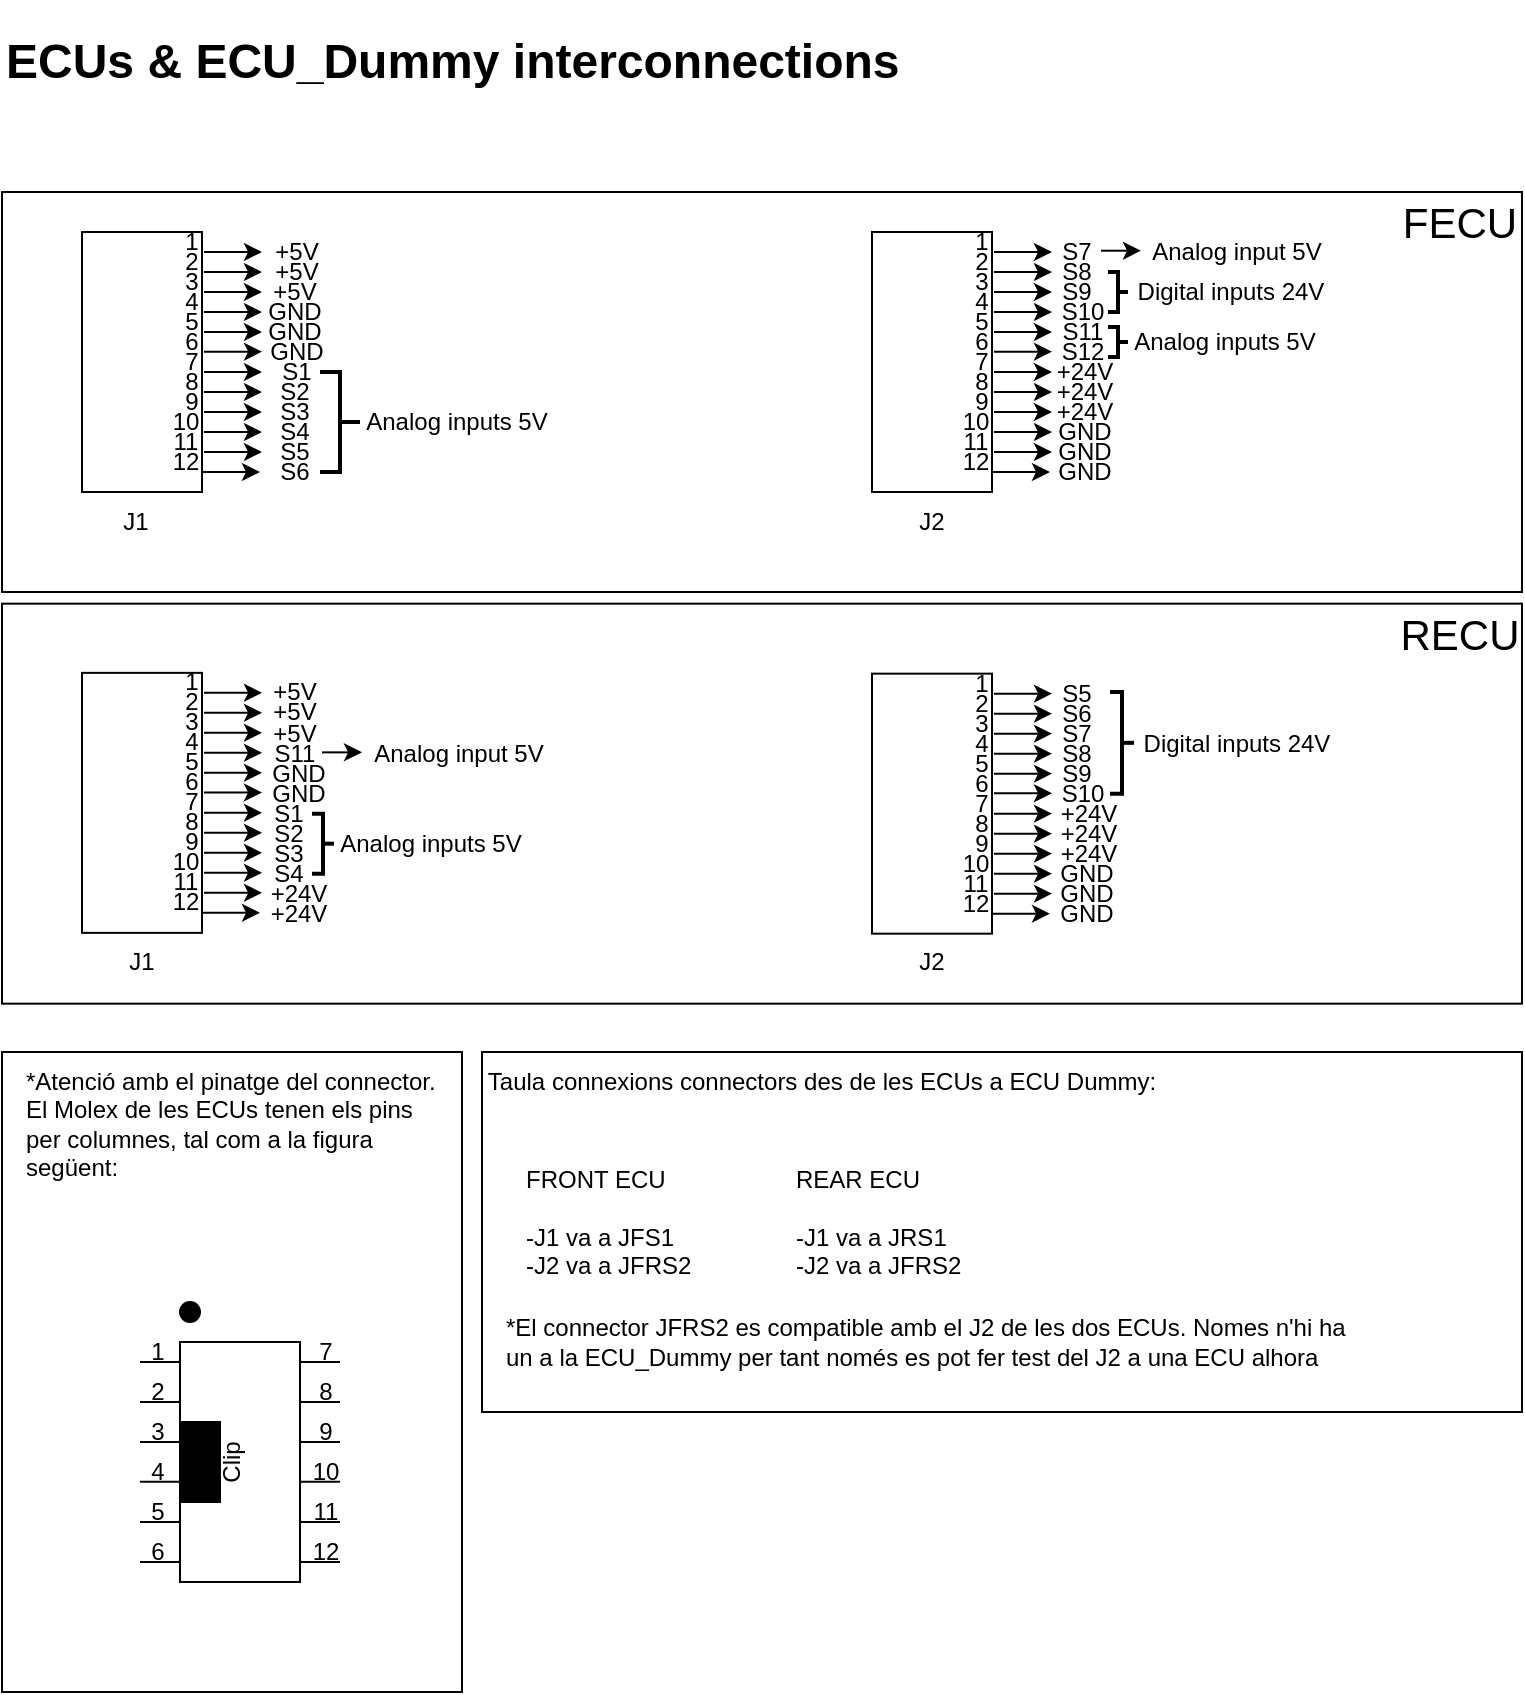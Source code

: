 <mxfile version="22.1.21" type="device">
  <diagram name="Pàgina-1" id="zcsX2nPpor7r134yO1qm">
    <mxGraphModel dx="2049" dy="1054" grid="1" gridSize="10" guides="1" tooltips="1" connect="1" arrows="1" fold="1" page="1" pageScale="1" pageWidth="827" pageHeight="1169" math="0" shadow="0">
      <root>
        <mxCell id="0" />
        <mxCell id="1" parent="0" />
        <mxCell id="hdxrNy6VcyAhg9l_nc_A-37" value="" style="rounded=0;whiteSpace=wrap;html=1;" vertex="1" parent="1">
          <mxGeometry x="274" y="540" width="520" height="180" as="geometry" />
        </mxCell>
        <mxCell id="hdxrNy6VcyAhg9l_nc_A-4" value="" style="rounded=0;whiteSpace=wrap;html=1;" vertex="1" parent="1">
          <mxGeometry x="34" y="540" width="230" height="320" as="geometry" />
        </mxCell>
        <mxCell id="hdxrNy6VcyAhg9l_nc_A-2" value="" style="rounded=0;whiteSpace=wrap;html=1;" vertex="1" parent="1">
          <mxGeometry x="34" y="315.83" width="760" height="200" as="geometry" />
        </mxCell>
        <mxCell id="hdxrNy6VcyAhg9l_nc_A-1" value="" style="rounded=0;whiteSpace=wrap;html=1;" vertex="1" parent="1">
          <mxGeometry x="34" y="110" width="760" height="200" as="geometry" />
        </mxCell>
        <mxCell id="9doWRBDLY9oyG0HQF3CF-1" value="" style="rounded=0;whiteSpace=wrap;html=1;rotation=-90;" parent="1" vertex="1">
          <mxGeometry x="39" y="165" width="130" height="60" as="geometry" />
        </mxCell>
        <mxCell id="9doWRBDLY9oyG0HQF3CF-3" value="" style="endArrow=classic;html=1;rounded=0;exitX=0.878;exitY=1.011;exitDx=0;exitDy=0;exitPerimeter=0;" parent="1" edge="1">
          <mxGeometry width="50" height="50" relative="1" as="geometry">
            <mxPoint x="135" y="160" as="sourcePoint" />
            <mxPoint x="164" y="160" as="targetPoint" />
          </mxGeometry>
        </mxCell>
        <mxCell id="9doWRBDLY9oyG0HQF3CF-4" value="" style="endArrow=classic;html=1;rounded=0;exitX=0.878;exitY=1.011;exitDx=0;exitDy=0;exitPerimeter=0;" parent="1" edge="1">
          <mxGeometry width="50" height="50" relative="1" as="geometry">
            <mxPoint x="135" y="170" as="sourcePoint" />
            <mxPoint x="164" y="170" as="targetPoint" />
          </mxGeometry>
        </mxCell>
        <mxCell id="9doWRBDLY9oyG0HQF3CF-5" value="" style="endArrow=classic;html=1;rounded=0;exitX=0.878;exitY=1.011;exitDx=0;exitDy=0;exitPerimeter=0;" parent="1" edge="1">
          <mxGeometry width="50" height="50" relative="1" as="geometry">
            <mxPoint x="135" y="180" as="sourcePoint" />
            <mxPoint x="164" y="180" as="targetPoint" />
          </mxGeometry>
        </mxCell>
        <mxCell id="9doWRBDLY9oyG0HQF3CF-6" value="" style="endArrow=classic;html=1;rounded=0;exitX=0.878;exitY=1.011;exitDx=0;exitDy=0;exitPerimeter=0;" parent="1" edge="1">
          <mxGeometry width="50" height="50" relative="1" as="geometry">
            <mxPoint x="135" y="189.83" as="sourcePoint" />
            <mxPoint x="164" y="189.83" as="targetPoint" />
          </mxGeometry>
        </mxCell>
        <mxCell id="9doWRBDLY9oyG0HQF3CF-7" value="" style="endArrow=classic;html=1;rounded=0;exitX=0.878;exitY=1.011;exitDx=0;exitDy=0;exitPerimeter=0;" parent="1" edge="1">
          <mxGeometry width="50" height="50" relative="1" as="geometry">
            <mxPoint x="135" y="200" as="sourcePoint" />
            <mxPoint x="164" y="200" as="targetPoint" />
          </mxGeometry>
        </mxCell>
        <mxCell id="9doWRBDLY9oyG0HQF3CF-8" value="" style="endArrow=classic;html=1;rounded=0;exitX=0.878;exitY=1.011;exitDx=0;exitDy=0;exitPerimeter=0;" parent="1" edge="1">
          <mxGeometry width="50" height="50" relative="1" as="geometry">
            <mxPoint x="135" y="210" as="sourcePoint" />
            <mxPoint x="164" y="210" as="targetPoint" />
          </mxGeometry>
        </mxCell>
        <mxCell id="9doWRBDLY9oyG0HQF3CF-9" value="" style="endArrow=classic;html=1;rounded=0;exitX=0.878;exitY=1.011;exitDx=0;exitDy=0;exitPerimeter=0;" parent="1" edge="1">
          <mxGeometry width="50" height="50" relative="1" as="geometry">
            <mxPoint x="135" y="220" as="sourcePoint" />
            <mxPoint x="164" y="220" as="targetPoint" />
          </mxGeometry>
        </mxCell>
        <mxCell id="9doWRBDLY9oyG0HQF3CF-10" value="" style="endArrow=classic;html=1;rounded=0;exitX=0.878;exitY=1.011;exitDx=0;exitDy=0;exitPerimeter=0;" parent="1" edge="1">
          <mxGeometry width="50" height="50" relative="1" as="geometry">
            <mxPoint x="135" y="150" as="sourcePoint" />
            <mxPoint x="164" y="150" as="targetPoint" />
          </mxGeometry>
        </mxCell>
        <mxCell id="9doWRBDLY9oyG0HQF3CF-11" value="" style="endArrow=classic;html=1;rounded=0;exitX=0.878;exitY=1.011;exitDx=0;exitDy=0;exitPerimeter=0;" parent="1" edge="1">
          <mxGeometry width="50" height="50" relative="1" as="geometry">
            <mxPoint x="135" y="230" as="sourcePoint" />
            <mxPoint x="164" y="230" as="targetPoint" />
          </mxGeometry>
        </mxCell>
        <mxCell id="9doWRBDLY9oyG0HQF3CF-12" value="" style="endArrow=classic;html=1;rounded=0;exitX=0.878;exitY=1.011;exitDx=0;exitDy=0;exitPerimeter=0;" parent="1" edge="1">
          <mxGeometry width="50" height="50" relative="1" as="geometry">
            <mxPoint x="135" y="140" as="sourcePoint" />
            <mxPoint x="164" y="140" as="targetPoint" />
          </mxGeometry>
        </mxCell>
        <mxCell id="9doWRBDLY9oyG0HQF3CF-13" value="" style="endArrow=classic;html=1;rounded=0;exitX=0.878;exitY=1.011;exitDx=0;exitDy=0;exitPerimeter=0;" parent="1" edge="1">
          <mxGeometry width="50" height="50" relative="1" as="geometry">
            <mxPoint x="135" y="240" as="sourcePoint" />
            <mxPoint x="164" y="240" as="targetPoint" />
          </mxGeometry>
        </mxCell>
        <mxCell id="9doWRBDLY9oyG0HQF3CF-14" value="" style="endArrow=classic;html=1;rounded=0;exitX=0.878;exitY=1.011;exitDx=0;exitDy=0;exitPerimeter=0;" parent="1" edge="1">
          <mxGeometry width="50" height="50" relative="1" as="geometry">
            <mxPoint x="134" y="250" as="sourcePoint" />
            <mxPoint x="163" y="250" as="targetPoint" />
          </mxGeometry>
        </mxCell>
        <mxCell id="9doWRBDLY9oyG0HQF3CF-15" value="1" style="text;html=1;strokeColor=none;fillColor=none;align=center;verticalAlign=middle;whiteSpace=wrap;rounded=0;" parent="1" vertex="1">
          <mxGeometry x="124" y="130" width="10" height="10" as="geometry" />
        </mxCell>
        <mxCell id="9doWRBDLY9oyG0HQF3CF-17" value="2" style="text;html=1;strokeColor=none;fillColor=none;align=center;verticalAlign=middle;whiteSpace=wrap;rounded=0;" parent="1" vertex="1">
          <mxGeometry x="124" y="140" width="10" height="10" as="geometry" />
        </mxCell>
        <mxCell id="9doWRBDLY9oyG0HQF3CF-18" value="3" style="text;html=1;strokeColor=none;fillColor=none;align=center;verticalAlign=middle;whiteSpace=wrap;rounded=0;" parent="1" vertex="1">
          <mxGeometry x="124" y="150" width="10" height="10" as="geometry" />
        </mxCell>
        <mxCell id="9doWRBDLY9oyG0HQF3CF-19" value="4" style="text;html=1;strokeColor=none;fillColor=none;align=center;verticalAlign=middle;whiteSpace=wrap;rounded=0;" parent="1" vertex="1">
          <mxGeometry x="124" y="160" width="10" height="10" as="geometry" />
        </mxCell>
        <mxCell id="9doWRBDLY9oyG0HQF3CF-20" value="5" style="text;html=1;strokeColor=none;fillColor=none;align=center;verticalAlign=middle;whiteSpace=wrap;rounded=0;" parent="1" vertex="1">
          <mxGeometry x="124" y="170" width="10" height="10" as="geometry" />
        </mxCell>
        <mxCell id="9doWRBDLY9oyG0HQF3CF-21" value="6" style="text;html=1;strokeColor=none;fillColor=none;align=center;verticalAlign=middle;whiteSpace=wrap;rounded=0;" parent="1" vertex="1">
          <mxGeometry x="124" y="180" width="10" height="10" as="geometry" />
        </mxCell>
        <mxCell id="9doWRBDLY9oyG0HQF3CF-22" value="7" style="text;html=1;strokeColor=none;fillColor=none;align=center;verticalAlign=middle;whiteSpace=wrap;rounded=0;" parent="1" vertex="1">
          <mxGeometry x="124" y="190" width="10" height="10" as="geometry" />
        </mxCell>
        <mxCell id="9doWRBDLY9oyG0HQF3CF-23" value="8" style="text;html=1;strokeColor=none;fillColor=none;align=center;verticalAlign=middle;whiteSpace=wrap;rounded=0;" parent="1" vertex="1">
          <mxGeometry x="124" y="200" width="10" height="10" as="geometry" />
        </mxCell>
        <mxCell id="9doWRBDLY9oyG0HQF3CF-24" value="9" style="text;html=1;strokeColor=none;fillColor=none;align=center;verticalAlign=middle;whiteSpace=wrap;rounded=0;" parent="1" vertex="1">
          <mxGeometry x="124" y="210" width="10" height="10" as="geometry" />
        </mxCell>
        <mxCell id="9doWRBDLY9oyG0HQF3CF-25" value="10" style="text;html=1;strokeColor=none;fillColor=none;align=center;verticalAlign=middle;whiteSpace=wrap;rounded=0;" parent="1" vertex="1">
          <mxGeometry x="121" y="220" width="10" height="10" as="geometry" />
        </mxCell>
        <mxCell id="9doWRBDLY9oyG0HQF3CF-26" value="11" style="text;html=1;strokeColor=none;fillColor=none;align=center;verticalAlign=middle;whiteSpace=wrap;rounded=0;" parent="1" vertex="1">
          <mxGeometry x="121" y="230" width="10" height="10" as="geometry" />
        </mxCell>
        <mxCell id="9doWRBDLY9oyG0HQF3CF-27" value="12" style="text;html=1;strokeColor=none;fillColor=none;align=center;verticalAlign=middle;whiteSpace=wrap;rounded=0;rotation=0;" parent="1" vertex="1">
          <mxGeometry x="121" y="240" width="10" height="10" as="geometry" />
        </mxCell>
        <mxCell id="9doWRBDLY9oyG0HQF3CF-53" value="" style="rounded=0;whiteSpace=wrap;html=1;rotation=-90;" parent="1" vertex="1">
          <mxGeometry x="39" y="385.43" width="130" height="60" as="geometry" />
        </mxCell>
        <mxCell id="9doWRBDLY9oyG0HQF3CF-54" value="" style="endArrow=classic;html=1;rounded=0;exitX=0.878;exitY=1.011;exitDx=0;exitDy=0;exitPerimeter=0;" parent="1" edge="1">
          <mxGeometry width="50" height="50" relative="1" as="geometry">
            <mxPoint x="135" y="380.43" as="sourcePoint" />
            <mxPoint x="164" y="380.43" as="targetPoint" />
          </mxGeometry>
        </mxCell>
        <mxCell id="9doWRBDLY9oyG0HQF3CF-55" value="" style="endArrow=classic;html=1;rounded=0;exitX=0.878;exitY=1.011;exitDx=0;exitDy=0;exitPerimeter=0;" parent="1" edge="1">
          <mxGeometry width="50" height="50" relative="1" as="geometry">
            <mxPoint x="135" y="390.43" as="sourcePoint" />
            <mxPoint x="164" y="390.43" as="targetPoint" />
          </mxGeometry>
        </mxCell>
        <mxCell id="9doWRBDLY9oyG0HQF3CF-56" value="" style="endArrow=classic;html=1;rounded=0;exitX=0.878;exitY=1.011;exitDx=0;exitDy=0;exitPerimeter=0;" parent="1" edge="1">
          <mxGeometry width="50" height="50" relative="1" as="geometry">
            <mxPoint x="135" y="400.43" as="sourcePoint" />
            <mxPoint x="164" y="400.43" as="targetPoint" />
          </mxGeometry>
        </mxCell>
        <mxCell id="9doWRBDLY9oyG0HQF3CF-57" value="" style="endArrow=classic;html=1;rounded=0;exitX=0.878;exitY=1.011;exitDx=0;exitDy=0;exitPerimeter=0;" parent="1" edge="1">
          <mxGeometry width="50" height="50" relative="1" as="geometry">
            <mxPoint x="135" y="410.26" as="sourcePoint" />
            <mxPoint x="164" y="410.26" as="targetPoint" />
          </mxGeometry>
        </mxCell>
        <mxCell id="9doWRBDLY9oyG0HQF3CF-58" value="" style="endArrow=classic;html=1;rounded=0;exitX=0.878;exitY=1.011;exitDx=0;exitDy=0;exitPerimeter=0;" parent="1" edge="1">
          <mxGeometry width="50" height="50" relative="1" as="geometry">
            <mxPoint x="135" y="420.43" as="sourcePoint" />
            <mxPoint x="164" y="420.43" as="targetPoint" />
          </mxGeometry>
        </mxCell>
        <mxCell id="9doWRBDLY9oyG0HQF3CF-59" value="" style="endArrow=classic;html=1;rounded=0;exitX=0.878;exitY=1.011;exitDx=0;exitDy=0;exitPerimeter=0;" parent="1" edge="1">
          <mxGeometry width="50" height="50" relative="1" as="geometry">
            <mxPoint x="135" y="430.43" as="sourcePoint" />
            <mxPoint x="164" y="430.43" as="targetPoint" />
          </mxGeometry>
        </mxCell>
        <mxCell id="9doWRBDLY9oyG0HQF3CF-60" value="" style="endArrow=classic;html=1;rounded=0;exitX=0.878;exitY=1.011;exitDx=0;exitDy=0;exitPerimeter=0;" parent="1" edge="1">
          <mxGeometry width="50" height="50" relative="1" as="geometry">
            <mxPoint x="135" y="440.43" as="sourcePoint" />
            <mxPoint x="164" y="440.43" as="targetPoint" />
          </mxGeometry>
        </mxCell>
        <mxCell id="9doWRBDLY9oyG0HQF3CF-61" value="" style="endArrow=classic;html=1;rounded=0;exitX=0.878;exitY=1.011;exitDx=0;exitDy=0;exitPerimeter=0;" parent="1" edge="1">
          <mxGeometry width="50" height="50" relative="1" as="geometry">
            <mxPoint x="135" y="370.43" as="sourcePoint" />
            <mxPoint x="164" y="370.43" as="targetPoint" />
          </mxGeometry>
        </mxCell>
        <mxCell id="9doWRBDLY9oyG0HQF3CF-62" value="" style="endArrow=classic;html=1;rounded=0;exitX=0.878;exitY=1.011;exitDx=0;exitDy=0;exitPerimeter=0;" parent="1" edge="1">
          <mxGeometry width="50" height="50" relative="1" as="geometry">
            <mxPoint x="135" y="450.43" as="sourcePoint" />
            <mxPoint x="164" y="450.43" as="targetPoint" />
          </mxGeometry>
        </mxCell>
        <mxCell id="9doWRBDLY9oyG0HQF3CF-63" value="" style="endArrow=classic;html=1;rounded=0;exitX=0.878;exitY=1.011;exitDx=0;exitDy=0;exitPerimeter=0;" parent="1" edge="1">
          <mxGeometry width="50" height="50" relative="1" as="geometry">
            <mxPoint x="135" y="360.43" as="sourcePoint" />
            <mxPoint x="164" y="360.43" as="targetPoint" />
          </mxGeometry>
        </mxCell>
        <mxCell id="9doWRBDLY9oyG0HQF3CF-64" value="" style="endArrow=classic;html=1;rounded=0;exitX=0.878;exitY=1.011;exitDx=0;exitDy=0;exitPerimeter=0;" parent="1" edge="1">
          <mxGeometry width="50" height="50" relative="1" as="geometry">
            <mxPoint x="135" y="460.43" as="sourcePoint" />
            <mxPoint x="164" y="460.43" as="targetPoint" />
          </mxGeometry>
        </mxCell>
        <mxCell id="9doWRBDLY9oyG0HQF3CF-65" value="" style="endArrow=classic;html=1;rounded=0;exitX=0.878;exitY=1.011;exitDx=0;exitDy=0;exitPerimeter=0;" parent="1" edge="1">
          <mxGeometry width="50" height="50" relative="1" as="geometry">
            <mxPoint x="134" y="470.43" as="sourcePoint" />
            <mxPoint x="163" y="470.43" as="targetPoint" />
          </mxGeometry>
        </mxCell>
        <mxCell id="9doWRBDLY9oyG0HQF3CF-66" value="1" style="text;html=1;strokeColor=none;fillColor=none;align=center;verticalAlign=middle;whiteSpace=wrap;rounded=0;" parent="1" vertex="1">
          <mxGeometry x="124" y="350.43" width="10" height="10" as="geometry" />
        </mxCell>
        <mxCell id="9doWRBDLY9oyG0HQF3CF-67" value="2" style="text;html=1;strokeColor=none;fillColor=none;align=center;verticalAlign=middle;whiteSpace=wrap;rounded=0;" parent="1" vertex="1">
          <mxGeometry x="124" y="360.43" width="10" height="10" as="geometry" />
        </mxCell>
        <mxCell id="9doWRBDLY9oyG0HQF3CF-68" value="3" style="text;html=1;strokeColor=none;fillColor=none;align=center;verticalAlign=middle;whiteSpace=wrap;rounded=0;" parent="1" vertex="1">
          <mxGeometry x="124" y="370.43" width="10" height="10" as="geometry" />
        </mxCell>
        <mxCell id="9doWRBDLY9oyG0HQF3CF-69" value="4" style="text;html=1;strokeColor=none;fillColor=none;align=center;verticalAlign=middle;whiteSpace=wrap;rounded=0;" parent="1" vertex="1">
          <mxGeometry x="124" y="380.43" width="10" height="10" as="geometry" />
        </mxCell>
        <mxCell id="9doWRBDLY9oyG0HQF3CF-70" value="5" style="text;html=1;strokeColor=none;fillColor=none;align=center;verticalAlign=middle;whiteSpace=wrap;rounded=0;" parent="1" vertex="1">
          <mxGeometry x="124" y="390.43" width="10" height="10" as="geometry" />
        </mxCell>
        <mxCell id="9doWRBDLY9oyG0HQF3CF-71" value="6" style="text;html=1;strokeColor=none;fillColor=none;align=center;verticalAlign=middle;whiteSpace=wrap;rounded=0;" parent="1" vertex="1">
          <mxGeometry x="124" y="400.43" width="10" height="10" as="geometry" />
        </mxCell>
        <mxCell id="9doWRBDLY9oyG0HQF3CF-72" value="7" style="text;html=1;strokeColor=none;fillColor=none;align=center;verticalAlign=middle;whiteSpace=wrap;rounded=0;" parent="1" vertex="1">
          <mxGeometry x="124" y="410.43" width="10" height="10" as="geometry" />
        </mxCell>
        <mxCell id="9doWRBDLY9oyG0HQF3CF-73" value="8" style="text;html=1;strokeColor=none;fillColor=none;align=center;verticalAlign=middle;whiteSpace=wrap;rounded=0;" parent="1" vertex="1">
          <mxGeometry x="124" y="420.43" width="10" height="10" as="geometry" />
        </mxCell>
        <mxCell id="9doWRBDLY9oyG0HQF3CF-74" value="9" style="text;html=1;strokeColor=none;fillColor=none;align=center;verticalAlign=middle;whiteSpace=wrap;rounded=0;" parent="1" vertex="1">
          <mxGeometry x="124" y="430.43" width="10" height="10" as="geometry" />
        </mxCell>
        <mxCell id="9doWRBDLY9oyG0HQF3CF-75" value="10" style="text;html=1;strokeColor=none;fillColor=none;align=center;verticalAlign=middle;whiteSpace=wrap;rounded=0;" parent="1" vertex="1">
          <mxGeometry x="121" y="440.43" width="10" height="10" as="geometry" />
        </mxCell>
        <mxCell id="9doWRBDLY9oyG0HQF3CF-76" value="11" style="text;html=1;strokeColor=none;fillColor=none;align=center;verticalAlign=middle;whiteSpace=wrap;rounded=0;" parent="1" vertex="1">
          <mxGeometry x="121" y="450.43" width="10" height="10" as="geometry" />
        </mxCell>
        <mxCell id="9doWRBDLY9oyG0HQF3CF-77" value="12" style="text;html=1;strokeColor=none;fillColor=none;align=center;verticalAlign=middle;whiteSpace=wrap;rounded=0;rotation=0;" parent="1" vertex="1">
          <mxGeometry x="121" y="460.43" width="10" height="10" as="geometry" />
        </mxCell>
        <mxCell id="9doWRBDLY9oyG0HQF3CF-78" value="" style="rounded=0;whiteSpace=wrap;html=1;rotation=-90;" parent="1" vertex="1">
          <mxGeometry x="434" y="165" width="130" height="60" as="geometry" />
        </mxCell>
        <mxCell id="9doWRBDLY9oyG0HQF3CF-79" value="" style="endArrow=classic;html=1;rounded=0;exitX=0.878;exitY=1.011;exitDx=0;exitDy=0;exitPerimeter=0;" parent="1" edge="1">
          <mxGeometry width="50" height="50" relative="1" as="geometry">
            <mxPoint x="530" y="160" as="sourcePoint" />
            <mxPoint x="559" y="160" as="targetPoint" />
          </mxGeometry>
        </mxCell>
        <mxCell id="9doWRBDLY9oyG0HQF3CF-80" value="" style="endArrow=classic;html=1;rounded=0;exitX=0.878;exitY=1.011;exitDx=0;exitDy=0;exitPerimeter=0;" parent="1" edge="1">
          <mxGeometry width="50" height="50" relative="1" as="geometry">
            <mxPoint x="530" y="170" as="sourcePoint" />
            <mxPoint x="559" y="170" as="targetPoint" />
          </mxGeometry>
        </mxCell>
        <mxCell id="9doWRBDLY9oyG0HQF3CF-81" value="" style="endArrow=classic;html=1;rounded=0;exitX=0.878;exitY=1.011;exitDx=0;exitDy=0;exitPerimeter=0;" parent="1" edge="1">
          <mxGeometry width="50" height="50" relative="1" as="geometry">
            <mxPoint x="530" y="180" as="sourcePoint" />
            <mxPoint x="559" y="180" as="targetPoint" />
          </mxGeometry>
        </mxCell>
        <mxCell id="9doWRBDLY9oyG0HQF3CF-82" value="" style="endArrow=classic;html=1;rounded=0;exitX=0.878;exitY=1.011;exitDx=0;exitDy=0;exitPerimeter=0;" parent="1" edge="1">
          <mxGeometry width="50" height="50" relative="1" as="geometry">
            <mxPoint x="530" y="189.83" as="sourcePoint" />
            <mxPoint x="559" y="189.83" as="targetPoint" />
          </mxGeometry>
        </mxCell>
        <mxCell id="9doWRBDLY9oyG0HQF3CF-83" value="" style="endArrow=classic;html=1;rounded=0;exitX=0.878;exitY=1.011;exitDx=0;exitDy=0;exitPerimeter=0;" parent="1" edge="1">
          <mxGeometry width="50" height="50" relative="1" as="geometry">
            <mxPoint x="530" y="200" as="sourcePoint" />
            <mxPoint x="559" y="200" as="targetPoint" />
          </mxGeometry>
        </mxCell>
        <mxCell id="9doWRBDLY9oyG0HQF3CF-84" value="" style="endArrow=classic;html=1;rounded=0;exitX=0.878;exitY=1.011;exitDx=0;exitDy=0;exitPerimeter=0;" parent="1" edge="1">
          <mxGeometry width="50" height="50" relative="1" as="geometry">
            <mxPoint x="530" y="210.0" as="sourcePoint" />
            <mxPoint x="559" y="210.0" as="targetPoint" />
          </mxGeometry>
        </mxCell>
        <mxCell id="9doWRBDLY9oyG0HQF3CF-85" value="" style="endArrow=classic;html=1;rounded=0;exitX=0.878;exitY=1.011;exitDx=0;exitDy=0;exitPerimeter=0;" parent="1" edge="1">
          <mxGeometry width="50" height="50" relative="1" as="geometry">
            <mxPoint x="530" y="220.0" as="sourcePoint" />
            <mxPoint x="559" y="220.0" as="targetPoint" />
          </mxGeometry>
        </mxCell>
        <mxCell id="9doWRBDLY9oyG0HQF3CF-86" value="" style="endArrow=classic;html=1;rounded=0;exitX=0.878;exitY=1.011;exitDx=0;exitDy=0;exitPerimeter=0;" parent="1" edge="1">
          <mxGeometry width="50" height="50" relative="1" as="geometry">
            <mxPoint x="530" y="150" as="sourcePoint" />
            <mxPoint x="559" y="150" as="targetPoint" />
          </mxGeometry>
        </mxCell>
        <mxCell id="9doWRBDLY9oyG0HQF3CF-87" value="" style="endArrow=classic;html=1;rounded=0;exitX=0.878;exitY=1.011;exitDx=0;exitDy=0;exitPerimeter=0;" parent="1" edge="1">
          <mxGeometry width="50" height="50" relative="1" as="geometry">
            <mxPoint x="530" y="230.0" as="sourcePoint" />
            <mxPoint x="559" y="230.0" as="targetPoint" />
          </mxGeometry>
        </mxCell>
        <mxCell id="9doWRBDLY9oyG0HQF3CF-88" value="" style="endArrow=classic;html=1;rounded=0;exitX=0.878;exitY=1.011;exitDx=0;exitDy=0;exitPerimeter=0;" parent="1" edge="1">
          <mxGeometry width="50" height="50" relative="1" as="geometry">
            <mxPoint x="530" y="140" as="sourcePoint" />
            <mxPoint x="559" y="140" as="targetPoint" />
          </mxGeometry>
        </mxCell>
        <mxCell id="9doWRBDLY9oyG0HQF3CF-89" value="" style="endArrow=classic;html=1;rounded=0;exitX=0.878;exitY=1.011;exitDx=0;exitDy=0;exitPerimeter=0;" parent="1" edge="1">
          <mxGeometry width="50" height="50" relative="1" as="geometry">
            <mxPoint x="530" y="240.0" as="sourcePoint" />
            <mxPoint x="559" y="240.0" as="targetPoint" />
          </mxGeometry>
        </mxCell>
        <mxCell id="9doWRBDLY9oyG0HQF3CF-90" value="" style="endArrow=classic;html=1;rounded=0;exitX=0.878;exitY=1.011;exitDx=0;exitDy=0;exitPerimeter=0;" parent="1" edge="1">
          <mxGeometry width="50" height="50" relative="1" as="geometry">
            <mxPoint x="529" y="250.0" as="sourcePoint" />
            <mxPoint x="558" y="250.0" as="targetPoint" />
          </mxGeometry>
        </mxCell>
        <mxCell id="9doWRBDLY9oyG0HQF3CF-91" value="1" style="text;html=1;strokeColor=none;fillColor=none;align=center;verticalAlign=middle;whiteSpace=wrap;rounded=0;" parent="1" vertex="1">
          <mxGeometry x="519" y="130" width="10" height="10" as="geometry" />
        </mxCell>
        <mxCell id="9doWRBDLY9oyG0HQF3CF-92" value="2" style="text;html=1;strokeColor=none;fillColor=none;align=center;verticalAlign=middle;whiteSpace=wrap;rounded=0;" parent="1" vertex="1">
          <mxGeometry x="519" y="140" width="10" height="10" as="geometry" />
        </mxCell>
        <mxCell id="9doWRBDLY9oyG0HQF3CF-93" value="3" style="text;html=1;strokeColor=none;fillColor=none;align=center;verticalAlign=middle;whiteSpace=wrap;rounded=0;" parent="1" vertex="1">
          <mxGeometry x="519" y="150" width="10" height="10" as="geometry" />
        </mxCell>
        <mxCell id="9doWRBDLY9oyG0HQF3CF-94" value="4" style="text;html=1;strokeColor=none;fillColor=none;align=center;verticalAlign=middle;whiteSpace=wrap;rounded=0;" parent="1" vertex="1">
          <mxGeometry x="519" y="160" width="10" height="10" as="geometry" />
        </mxCell>
        <mxCell id="9doWRBDLY9oyG0HQF3CF-95" value="5" style="text;html=1;strokeColor=none;fillColor=none;align=center;verticalAlign=middle;whiteSpace=wrap;rounded=0;" parent="1" vertex="1">
          <mxGeometry x="519" y="170" width="10" height="10" as="geometry" />
        </mxCell>
        <mxCell id="9doWRBDLY9oyG0HQF3CF-96" value="6" style="text;html=1;strokeColor=none;fillColor=none;align=center;verticalAlign=middle;whiteSpace=wrap;rounded=0;" parent="1" vertex="1">
          <mxGeometry x="519" y="180" width="10" height="10" as="geometry" />
        </mxCell>
        <mxCell id="9doWRBDLY9oyG0HQF3CF-97" value="7" style="text;html=1;strokeColor=none;fillColor=none;align=center;verticalAlign=middle;whiteSpace=wrap;rounded=0;" parent="1" vertex="1">
          <mxGeometry x="519" y="190" width="10" height="10" as="geometry" />
        </mxCell>
        <mxCell id="9doWRBDLY9oyG0HQF3CF-98" value="8" style="text;html=1;strokeColor=none;fillColor=none;align=center;verticalAlign=middle;whiteSpace=wrap;rounded=0;" parent="1" vertex="1">
          <mxGeometry x="519" y="200" width="10" height="10" as="geometry" />
        </mxCell>
        <mxCell id="9doWRBDLY9oyG0HQF3CF-99" value="9" style="text;html=1;strokeColor=none;fillColor=none;align=center;verticalAlign=middle;whiteSpace=wrap;rounded=0;" parent="1" vertex="1">
          <mxGeometry x="519" y="210.0" width="10" height="10" as="geometry" />
        </mxCell>
        <mxCell id="9doWRBDLY9oyG0HQF3CF-100" value="10" style="text;html=1;strokeColor=none;fillColor=none;align=center;verticalAlign=middle;whiteSpace=wrap;rounded=0;" parent="1" vertex="1">
          <mxGeometry x="516" y="220.0" width="10" height="10" as="geometry" />
        </mxCell>
        <mxCell id="9doWRBDLY9oyG0HQF3CF-101" value="11" style="text;html=1;strokeColor=none;fillColor=none;align=center;verticalAlign=middle;whiteSpace=wrap;rounded=0;" parent="1" vertex="1">
          <mxGeometry x="516" y="230.0" width="10" height="10" as="geometry" />
        </mxCell>
        <mxCell id="9doWRBDLY9oyG0HQF3CF-102" value="12" style="text;html=1;strokeColor=none;fillColor=none;align=center;verticalAlign=middle;whiteSpace=wrap;rounded=0;rotation=0;" parent="1" vertex="1">
          <mxGeometry x="516" y="240.0" width="10" height="10" as="geometry" />
        </mxCell>
        <mxCell id="9doWRBDLY9oyG0HQF3CF-103" value="" style="rounded=0;whiteSpace=wrap;html=1;rotation=-90;" parent="1" vertex="1">
          <mxGeometry x="434" y="385.83" width="130" height="60" as="geometry" />
        </mxCell>
        <mxCell id="9doWRBDLY9oyG0HQF3CF-104" value="" style="endArrow=classic;html=1;rounded=0;exitX=0.878;exitY=1.011;exitDx=0;exitDy=0;exitPerimeter=0;" parent="1" edge="1">
          <mxGeometry width="50" height="50" relative="1" as="geometry">
            <mxPoint x="530" y="380.83" as="sourcePoint" />
            <mxPoint x="559" y="380.83" as="targetPoint" />
          </mxGeometry>
        </mxCell>
        <mxCell id="9doWRBDLY9oyG0HQF3CF-105" value="" style="endArrow=classic;html=1;rounded=0;exitX=0.878;exitY=1.011;exitDx=0;exitDy=0;exitPerimeter=0;" parent="1" edge="1">
          <mxGeometry width="50" height="50" relative="1" as="geometry">
            <mxPoint x="530" y="390.83" as="sourcePoint" />
            <mxPoint x="559" y="390.83" as="targetPoint" />
          </mxGeometry>
        </mxCell>
        <mxCell id="9doWRBDLY9oyG0HQF3CF-106" value="" style="endArrow=classic;html=1;rounded=0;exitX=0.878;exitY=1.011;exitDx=0;exitDy=0;exitPerimeter=0;" parent="1" edge="1">
          <mxGeometry width="50" height="50" relative="1" as="geometry">
            <mxPoint x="530" y="400.83" as="sourcePoint" />
            <mxPoint x="559" y="400.83" as="targetPoint" />
          </mxGeometry>
        </mxCell>
        <mxCell id="9doWRBDLY9oyG0HQF3CF-107" value="" style="endArrow=classic;html=1;rounded=0;exitX=0.878;exitY=1.011;exitDx=0;exitDy=0;exitPerimeter=0;" parent="1" edge="1">
          <mxGeometry width="50" height="50" relative="1" as="geometry">
            <mxPoint x="530" y="410.66" as="sourcePoint" />
            <mxPoint x="559" y="410.66" as="targetPoint" />
          </mxGeometry>
        </mxCell>
        <mxCell id="9doWRBDLY9oyG0HQF3CF-108" value="" style="endArrow=classic;html=1;rounded=0;exitX=0.878;exitY=1.011;exitDx=0;exitDy=0;exitPerimeter=0;" parent="1" edge="1">
          <mxGeometry width="50" height="50" relative="1" as="geometry">
            <mxPoint x="530" y="420.83" as="sourcePoint" />
            <mxPoint x="559" y="420.83" as="targetPoint" />
          </mxGeometry>
        </mxCell>
        <mxCell id="9doWRBDLY9oyG0HQF3CF-109" value="" style="endArrow=classic;html=1;rounded=0;exitX=0.878;exitY=1.011;exitDx=0;exitDy=0;exitPerimeter=0;" parent="1" edge="1">
          <mxGeometry width="50" height="50" relative="1" as="geometry">
            <mxPoint x="530" y="430.83" as="sourcePoint" />
            <mxPoint x="559" y="430.83" as="targetPoint" />
          </mxGeometry>
        </mxCell>
        <mxCell id="9doWRBDLY9oyG0HQF3CF-110" value="" style="endArrow=classic;html=1;rounded=0;exitX=0.878;exitY=1.011;exitDx=0;exitDy=0;exitPerimeter=0;" parent="1" edge="1">
          <mxGeometry width="50" height="50" relative="1" as="geometry">
            <mxPoint x="530" y="440.83" as="sourcePoint" />
            <mxPoint x="559" y="440.83" as="targetPoint" />
          </mxGeometry>
        </mxCell>
        <mxCell id="9doWRBDLY9oyG0HQF3CF-111" value="" style="endArrow=classic;html=1;rounded=0;exitX=0.878;exitY=1.011;exitDx=0;exitDy=0;exitPerimeter=0;" parent="1" edge="1">
          <mxGeometry width="50" height="50" relative="1" as="geometry">
            <mxPoint x="530" y="370.83" as="sourcePoint" />
            <mxPoint x="559" y="370.83" as="targetPoint" />
          </mxGeometry>
        </mxCell>
        <mxCell id="9doWRBDLY9oyG0HQF3CF-112" value="" style="endArrow=classic;html=1;rounded=0;exitX=0.878;exitY=1.011;exitDx=0;exitDy=0;exitPerimeter=0;" parent="1" edge="1">
          <mxGeometry width="50" height="50" relative="1" as="geometry">
            <mxPoint x="530" y="450.83" as="sourcePoint" />
            <mxPoint x="559" y="450.83" as="targetPoint" />
          </mxGeometry>
        </mxCell>
        <mxCell id="9doWRBDLY9oyG0HQF3CF-113" value="" style="endArrow=classic;html=1;rounded=0;exitX=0.878;exitY=1.011;exitDx=0;exitDy=0;exitPerimeter=0;" parent="1" edge="1">
          <mxGeometry width="50" height="50" relative="1" as="geometry">
            <mxPoint x="530" y="360.83" as="sourcePoint" />
            <mxPoint x="559" y="360.83" as="targetPoint" />
          </mxGeometry>
        </mxCell>
        <mxCell id="9doWRBDLY9oyG0HQF3CF-114" value="" style="endArrow=classic;html=1;rounded=0;exitX=0.878;exitY=1.011;exitDx=0;exitDy=0;exitPerimeter=0;" parent="1" edge="1">
          <mxGeometry width="50" height="50" relative="1" as="geometry">
            <mxPoint x="530" y="460.83" as="sourcePoint" />
            <mxPoint x="559" y="460.83" as="targetPoint" />
          </mxGeometry>
        </mxCell>
        <mxCell id="9doWRBDLY9oyG0HQF3CF-115" value="" style="endArrow=classic;html=1;rounded=0;exitX=0.878;exitY=1.011;exitDx=0;exitDy=0;exitPerimeter=0;" parent="1" edge="1">
          <mxGeometry width="50" height="50" relative="1" as="geometry">
            <mxPoint x="529" y="470.83" as="sourcePoint" />
            <mxPoint x="558" y="470.83" as="targetPoint" />
          </mxGeometry>
        </mxCell>
        <mxCell id="9doWRBDLY9oyG0HQF3CF-116" value="1" style="text;html=1;strokeColor=none;fillColor=none;align=center;verticalAlign=middle;whiteSpace=wrap;rounded=0;" parent="1" vertex="1">
          <mxGeometry x="519" y="350.83" width="10" height="10" as="geometry" />
        </mxCell>
        <mxCell id="9doWRBDLY9oyG0HQF3CF-117" value="2" style="text;html=1;strokeColor=none;fillColor=none;align=center;verticalAlign=middle;whiteSpace=wrap;rounded=0;" parent="1" vertex="1">
          <mxGeometry x="519" y="360.83" width="10" height="10" as="geometry" />
        </mxCell>
        <mxCell id="9doWRBDLY9oyG0HQF3CF-118" value="3" style="text;html=1;strokeColor=none;fillColor=none;align=center;verticalAlign=middle;whiteSpace=wrap;rounded=0;" parent="1" vertex="1">
          <mxGeometry x="519" y="370.83" width="10" height="10" as="geometry" />
        </mxCell>
        <mxCell id="9doWRBDLY9oyG0HQF3CF-119" value="4" style="text;html=1;strokeColor=none;fillColor=none;align=center;verticalAlign=middle;whiteSpace=wrap;rounded=0;" parent="1" vertex="1">
          <mxGeometry x="519" y="380.83" width="10" height="10" as="geometry" />
        </mxCell>
        <mxCell id="9doWRBDLY9oyG0HQF3CF-120" value="5" style="text;html=1;strokeColor=none;fillColor=none;align=center;verticalAlign=middle;whiteSpace=wrap;rounded=0;" parent="1" vertex="1">
          <mxGeometry x="519" y="390.83" width="10" height="10" as="geometry" />
        </mxCell>
        <mxCell id="9doWRBDLY9oyG0HQF3CF-121" value="6" style="text;html=1;strokeColor=none;fillColor=none;align=center;verticalAlign=middle;whiteSpace=wrap;rounded=0;" parent="1" vertex="1">
          <mxGeometry x="519" y="400.83" width="10" height="10" as="geometry" />
        </mxCell>
        <mxCell id="9doWRBDLY9oyG0HQF3CF-122" value="7" style="text;html=1;strokeColor=none;fillColor=none;align=center;verticalAlign=middle;whiteSpace=wrap;rounded=0;" parent="1" vertex="1">
          <mxGeometry x="519" y="410.83" width="10" height="10" as="geometry" />
        </mxCell>
        <mxCell id="9doWRBDLY9oyG0HQF3CF-123" value="8" style="text;html=1;strokeColor=none;fillColor=none;align=center;verticalAlign=middle;whiteSpace=wrap;rounded=0;" parent="1" vertex="1">
          <mxGeometry x="519" y="420.83" width="10" height="10" as="geometry" />
        </mxCell>
        <mxCell id="9doWRBDLY9oyG0HQF3CF-124" value="9" style="text;html=1;strokeColor=none;fillColor=none;align=center;verticalAlign=middle;whiteSpace=wrap;rounded=0;" parent="1" vertex="1">
          <mxGeometry x="519" y="430.83" width="10" height="10" as="geometry" />
        </mxCell>
        <mxCell id="9doWRBDLY9oyG0HQF3CF-125" value="10" style="text;html=1;strokeColor=none;fillColor=none;align=center;verticalAlign=middle;whiteSpace=wrap;rounded=0;" parent="1" vertex="1">
          <mxGeometry x="516" y="440.83" width="10" height="10" as="geometry" />
        </mxCell>
        <mxCell id="9doWRBDLY9oyG0HQF3CF-126" value="11" style="text;html=1;strokeColor=none;fillColor=none;align=center;verticalAlign=middle;whiteSpace=wrap;rounded=0;" parent="1" vertex="1">
          <mxGeometry x="516" y="450.83" width="10" height="10" as="geometry" />
        </mxCell>
        <mxCell id="9doWRBDLY9oyG0HQF3CF-127" value="12" style="text;html=1;strokeColor=none;fillColor=none;align=center;verticalAlign=middle;whiteSpace=wrap;rounded=0;rotation=0;" parent="1" vertex="1">
          <mxGeometry x="516" y="460.83" width="10" height="10" as="geometry" />
        </mxCell>
        <mxCell id="hdxrNy6VcyAhg9l_nc_A-3" value="*Atenció amb el pinatge del connector.&lt;br&gt;El Molex de les ECUs tenen els pins per columnes, tal com a la figura següent:" style="text;html=1;strokeColor=none;fillColor=none;align=left;verticalAlign=middle;whiteSpace=wrap;rounded=0;" vertex="1" parent="1">
          <mxGeometry x="44" y="515.83" width="210" height="120" as="geometry" />
        </mxCell>
        <mxCell id="hdxrNy6VcyAhg9l_nc_A-6" value="" style="rounded=0;whiteSpace=wrap;html=1;direction=south;" vertex="1" parent="1">
          <mxGeometry x="123" y="685" width="60" height="120" as="geometry" />
        </mxCell>
        <mxCell id="hdxrNy6VcyAhg9l_nc_A-9" value="" style="endArrow=none;html=1;rounded=0;" edge="1" parent="1">
          <mxGeometry width="50" height="50" relative="1" as="geometry">
            <mxPoint x="183" y="695" as="sourcePoint" />
            <mxPoint x="203" y="695" as="targetPoint" />
          </mxGeometry>
        </mxCell>
        <mxCell id="hdxrNy6VcyAhg9l_nc_A-10" value="" style="endArrow=none;html=1;rounded=0;" edge="1" parent="1">
          <mxGeometry width="50" height="50" relative="1" as="geometry">
            <mxPoint x="183" y="715" as="sourcePoint" />
            <mxPoint x="203" y="715" as="targetPoint" />
          </mxGeometry>
        </mxCell>
        <mxCell id="hdxrNy6VcyAhg9l_nc_A-11" value="" style="endArrow=none;html=1;rounded=0;" edge="1" parent="1">
          <mxGeometry width="50" height="50" relative="1" as="geometry">
            <mxPoint x="183" y="735" as="sourcePoint" />
            <mxPoint x="203" y="735" as="targetPoint" />
          </mxGeometry>
        </mxCell>
        <mxCell id="hdxrNy6VcyAhg9l_nc_A-12" value="" style="endArrow=none;html=1;rounded=0;" edge="1" parent="1">
          <mxGeometry width="50" height="50" relative="1" as="geometry">
            <mxPoint x="183" y="754.86" as="sourcePoint" />
            <mxPoint x="203" y="754.86" as="targetPoint" />
          </mxGeometry>
        </mxCell>
        <mxCell id="hdxrNy6VcyAhg9l_nc_A-13" value="" style="endArrow=none;html=1;rounded=0;" edge="1" parent="1">
          <mxGeometry width="50" height="50" relative="1" as="geometry">
            <mxPoint x="183" y="775" as="sourcePoint" />
            <mxPoint x="203" y="775" as="targetPoint" />
          </mxGeometry>
        </mxCell>
        <mxCell id="hdxrNy6VcyAhg9l_nc_A-14" value="" style="endArrow=none;html=1;rounded=0;" edge="1" parent="1">
          <mxGeometry width="50" height="50" relative="1" as="geometry">
            <mxPoint x="183" y="795" as="sourcePoint" />
            <mxPoint x="203" y="795" as="targetPoint" />
          </mxGeometry>
        </mxCell>
        <mxCell id="hdxrNy6VcyAhg9l_nc_A-15" value="" style="endArrow=none;html=1;rounded=0;" edge="1" parent="1">
          <mxGeometry width="50" height="50" relative="1" as="geometry">
            <mxPoint x="103" y="695" as="sourcePoint" />
            <mxPoint x="123" y="695" as="targetPoint" />
          </mxGeometry>
        </mxCell>
        <mxCell id="hdxrNy6VcyAhg9l_nc_A-16" value="" style="endArrow=none;html=1;rounded=0;" edge="1" parent="1">
          <mxGeometry width="50" height="50" relative="1" as="geometry">
            <mxPoint x="103" y="715" as="sourcePoint" />
            <mxPoint x="123" y="715" as="targetPoint" />
          </mxGeometry>
        </mxCell>
        <mxCell id="hdxrNy6VcyAhg9l_nc_A-17" value="" style="endArrow=none;html=1;rounded=0;" edge="1" parent="1">
          <mxGeometry width="50" height="50" relative="1" as="geometry">
            <mxPoint x="103" y="735" as="sourcePoint" />
            <mxPoint x="123" y="735" as="targetPoint" />
          </mxGeometry>
        </mxCell>
        <mxCell id="hdxrNy6VcyAhg9l_nc_A-18" value="" style="endArrow=none;html=1;rounded=0;" edge="1" parent="1">
          <mxGeometry width="50" height="50" relative="1" as="geometry">
            <mxPoint x="103" y="754.86" as="sourcePoint" />
            <mxPoint x="123" y="754.86" as="targetPoint" />
          </mxGeometry>
        </mxCell>
        <mxCell id="hdxrNy6VcyAhg9l_nc_A-19" value="" style="endArrow=none;html=1;rounded=0;" edge="1" parent="1">
          <mxGeometry width="50" height="50" relative="1" as="geometry">
            <mxPoint x="103" y="775" as="sourcePoint" />
            <mxPoint x="123" y="775" as="targetPoint" />
          </mxGeometry>
        </mxCell>
        <mxCell id="hdxrNy6VcyAhg9l_nc_A-20" value="" style="endArrow=none;html=1;rounded=0;" edge="1" parent="1">
          <mxGeometry width="50" height="50" relative="1" as="geometry">
            <mxPoint x="103" y="795" as="sourcePoint" />
            <mxPoint x="123" y="795" as="targetPoint" />
          </mxGeometry>
        </mxCell>
        <mxCell id="hdxrNy6VcyAhg9l_nc_A-22" value="" style="ellipse;whiteSpace=wrap;html=1;aspect=fixed;fillColor=#000000;" vertex="1" parent="1">
          <mxGeometry x="123" y="665" width="10" height="10" as="geometry" />
        </mxCell>
        <mxCell id="hdxrNy6VcyAhg9l_nc_A-23" value="" style="rounded=0;whiteSpace=wrap;html=1;direction=south;fillColor=#000000;" vertex="1" parent="1">
          <mxGeometry x="123" y="725" width="20" height="40" as="geometry" />
        </mxCell>
        <mxCell id="hdxrNy6VcyAhg9l_nc_A-24" value="Clip" style="text;html=1;strokeColor=none;fillColor=none;align=center;verticalAlign=middle;whiteSpace=wrap;rounded=0;rotation=270;" vertex="1" parent="1">
          <mxGeometry x="119" y="730" width="60" height="30" as="geometry" />
        </mxCell>
        <mxCell id="hdxrNy6VcyAhg9l_nc_A-25" value="1&lt;br&gt;" style="text;html=1;strokeColor=none;fillColor=none;align=center;verticalAlign=middle;whiteSpace=wrap;rounded=0;" vertex="1" parent="1">
          <mxGeometry x="109" y="685" width="6" height="10" as="geometry" />
        </mxCell>
        <mxCell id="hdxrNy6VcyAhg9l_nc_A-26" value="2" style="text;html=1;strokeColor=none;fillColor=none;align=center;verticalAlign=middle;whiteSpace=wrap;rounded=0;" vertex="1" parent="1">
          <mxGeometry x="109" y="705" width="6" height="10" as="geometry" />
        </mxCell>
        <mxCell id="hdxrNy6VcyAhg9l_nc_A-27" value="3" style="text;html=1;strokeColor=none;fillColor=none;align=center;verticalAlign=middle;whiteSpace=wrap;rounded=0;" vertex="1" parent="1">
          <mxGeometry x="109" y="725" width="6" height="10" as="geometry" />
        </mxCell>
        <mxCell id="hdxrNy6VcyAhg9l_nc_A-28" value="4" style="text;html=1;strokeColor=none;fillColor=none;align=center;verticalAlign=middle;whiteSpace=wrap;rounded=0;" vertex="1" parent="1">
          <mxGeometry x="109" y="745" width="6" height="10" as="geometry" />
        </mxCell>
        <mxCell id="hdxrNy6VcyAhg9l_nc_A-29" value="5" style="text;html=1;strokeColor=none;fillColor=none;align=center;verticalAlign=middle;whiteSpace=wrap;rounded=0;" vertex="1" parent="1">
          <mxGeometry x="109" y="765" width="6" height="10" as="geometry" />
        </mxCell>
        <mxCell id="hdxrNy6VcyAhg9l_nc_A-30" value="6" style="text;html=1;strokeColor=none;fillColor=none;align=center;verticalAlign=middle;whiteSpace=wrap;rounded=0;" vertex="1" parent="1">
          <mxGeometry x="109" y="785" width="6" height="10" as="geometry" />
        </mxCell>
        <mxCell id="hdxrNy6VcyAhg9l_nc_A-31" value="7" style="text;html=1;strokeColor=none;fillColor=none;align=center;verticalAlign=middle;whiteSpace=wrap;rounded=0;" vertex="1" parent="1">
          <mxGeometry x="193" y="685" width="6" height="10" as="geometry" />
        </mxCell>
        <mxCell id="hdxrNy6VcyAhg9l_nc_A-32" value="8" style="text;html=1;strokeColor=none;fillColor=none;align=center;verticalAlign=middle;whiteSpace=wrap;rounded=0;" vertex="1" parent="1">
          <mxGeometry x="193" y="705" width="6" height="10" as="geometry" />
        </mxCell>
        <mxCell id="hdxrNy6VcyAhg9l_nc_A-33" value="9" style="text;html=1;strokeColor=none;fillColor=none;align=center;verticalAlign=middle;whiteSpace=wrap;rounded=0;" vertex="1" parent="1">
          <mxGeometry x="193" y="725" width="6" height="10" as="geometry" />
        </mxCell>
        <mxCell id="hdxrNy6VcyAhg9l_nc_A-34" value="10" style="text;html=1;strokeColor=none;fillColor=none;align=center;verticalAlign=middle;whiteSpace=wrap;rounded=0;" vertex="1" parent="1">
          <mxGeometry x="193" y="745" width="6" height="10" as="geometry" />
        </mxCell>
        <mxCell id="hdxrNy6VcyAhg9l_nc_A-35" value="11" style="text;html=1;strokeColor=none;fillColor=none;align=center;verticalAlign=middle;whiteSpace=wrap;rounded=0;" vertex="1" parent="1">
          <mxGeometry x="193" y="765" width="6" height="10" as="geometry" />
        </mxCell>
        <mxCell id="hdxrNy6VcyAhg9l_nc_A-36" value="12" style="text;html=1;strokeColor=none;fillColor=none;align=center;verticalAlign=middle;whiteSpace=wrap;rounded=0;" vertex="1" parent="1">
          <mxGeometry x="193" y="785" width="6" height="10" as="geometry" />
        </mxCell>
        <mxCell id="hdxrNy6VcyAhg9l_nc_A-38" value="Taula connexions connectors des de les ECUs a ECU Dummy:" style="text;html=1;strokeColor=none;fillColor=none;align=center;verticalAlign=middle;whiteSpace=wrap;rounded=0;" vertex="1" parent="1">
          <mxGeometry x="224" y="540" width="440" height="30" as="geometry" />
        </mxCell>
        <mxCell id="hdxrNy6VcyAhg9l_nc_A-39" value="FRONT ECU&lt;br&gt;&lt;br&gt;-J1 va a JFS1&lt;br&gt;-J2 va a JFRS2" style="text;html=1;strokeColor=none;fillColor=none;align=left;verticalAlign=middle;whiteSpace=wrap;rounded=0;" vertex="1" parent="1">
          <mxGeometry x="294" y="580" width="100" height="90" as="geometry" />
        </mxCell>
        <mxCell id="hdxrNy6VcyAhg9l_nc_A-40" value="REAR ECU&lt;br&gt;&lt;br&gt;-J1 va a JRS1&lt;br&gt;-J2 va a JFRS2" style="text;html=1;strokeColor=none;fillColor=none;align=left;verticalAlign=middle;whiteSpace=wrap;rounded=0;" vertex="1" parent="1">
          <mxGeometry x="429" y="580" width="100" height="90" as="geometry" />
        </mxCell>
        <mxCell id="hdxrNy6VcyAhg9l_nc_A-41" value="*El connector JFRS2 es compatible amb el J2 de les dos ECUs. Nomes n&#39;hi ha un a la ECU_Dummy per tant només es pot fer test del J2 a una ECU alhora" style="text;html=1;strokeColor=none;fillColor=none;align=left;verticalAlign=middle;whiteSpace=wrap;rounded=0;" vertex="1" parent="1">
          <mxGeometry x="284" y="670" width="430" height="30" as="geometry" />
        </mxCell>
        <mxCell id="hdxrNy6VcyAhg9l_nc_A-42" value="&lt;h1&gt;ECUs &amp;amp; ECU_Dummy interconnections&lt;/h1&gt;" style="text;html=1;strokeColor=none;fillColor=none;align=left;verticalAlign=middle;whiteSpace=wrap;rounded=0;" vertex="1" parent="1">
          <mxGeometry x="34" y="30" width="456" height="30" as="geometry" />
        </mxCell>
        <mxCell id="hdxrNy6VcyAhg9l_nc_A-43" value="J1" style="text;html=1;strokeColor=none;fillColor=none;align=center;verticalAlign=middle;whiteSpace=wrap;rounded=0;" vertex="1" parent="1">
          <mxGeometry x="71" y="260" width="60" height="30" as="geometry" />
        </mxCell>
        <mxCell id="hdxrNy6VcyAhg9l_nc_A-44" value="J2" style="text;html=1;strokeColor=none;fillColor=none;align=center;verticalAlign=middle;whiteSpace=wrap;rounded=0;" vertex="1" parent="1">
          <mxGeometry x="469" y="260" width="60" height="30" as="geometry" />
        </mxCell>
        <mxCell id="hdxrNy6VcyAhg9l_nc_A-45" value="J1" style="text;html=1;strokeColor=none;fillColor=none;align=center;verticalAlign=middle;whiteSpace=wrap;rounded=0;" vertex="1" parent="1">
          <mxGeometry x="74" y="480" width="60" height="30" as="geometry" />
        </mxCell>
        <mxCell id="hdxrNy6VcyAhg9l_nc_A-46" value="J2" style="text;html=1;strokeColor=none;fillColor=none;align=center;verticalAlign=middle;whiteSpace=wrap;rounded=0;" vertex="1" parent="1">
          <mxGeometry x="469" y="480" width="60" height="30" as="geometry" />
        </mxCell>
        <mxCell id="hdxrNy6VcyAhg9l_nc_A-47" value="FECU&lt;br style=&quot;font-size: 21px;&quot;&gt;" style="text;html=1;strokeColor=none;fillColor=none;align=center;verticalAlign=middle;whiteSpace=wrap;rounded=0;fontSize=21;" vertex="1" parent="1">
          <mxGeometry x="733" y="110" width="60" height="30" as="geometry" />
        </mxCell>
        <mxCell id="hdxrNy6VcyAhg9l_nc_A-48" value="RECU" style="text;html=1;strokeColor=none;fillColor=none;align=center;verticalAlign=middle;whiteSpace=wrap;rounded=0;fontSize=21;" vertex="1" parent="1">
          <mxGeometry x="733" y="315.83" width="60" height="30" as="geometry" />
        </mxCell>
        <mxCell id="hdxrNy6VcyAhg9l_nc_A-49" value="+5V" style="text;html=1;strokeColor=none;fillColor=none;align=center;verticalAlign=middle;whiteSpace=wrap;rounded=0;" vertex="1" parent="1">
          <mxGeometry x="170" y="130" width="23" height="20" as="geometry" />
        </mxCell>
        <mxCell id="hdxrNy6VcyAhg9l_nc_A-50" value="+5V" style="text;html=1;strokeColor=none;fillColor=none;align=center;verticalAlign=middle;whiteSpace=wrap;rounded=0;" vertex="1" parent="1">
          <mxGeometry x="170" y="140" width="23" height="20" as="geometry" />
        </mxCell>
        <mxCell id="hdxrNy6VcyAhg9l_nc_A-51" value="+5V" style="text;html=1;strokeColor=none;fillColor=none;align=center;verticalAlign=middle;whiteSpace=wrap;rounded=0;" vertex="1" parent="1">
          <mxGeometry x="169" y="150" width="23" height="20" as="geometry" />
        </mxCell>
        <mxCell id="hdxrNy6VcyAhg9l_nc_A-52" value="GND" style="text;html=1;strokeColor=none;fillColor=none;align=center;verticalAlign=middle;whiteSpace=wrap;rounded=0;" vertex="1" parent="1">
          <mxGeometry x="169" y="160" width="23" height="20" as="geometry" />
        </mxCell>
        <mxCell id="hdxrNy6VcyAhg9l_nc_A-53" value="GND" style="text;html=1;strokeColor=none;fillColor=none;align=center;verticalAlign=middle;whiteSpace=wrap;rounded=0;" vertex="1" parent="1">
          <mxGeometry x="169" y="170" width="23" height="20" as="geometry" />
        </mxCell>
        <mxCell id="hdxrNy6VcyAhg9l_nc_A-54" value="GND" style="text;html=1;strokeColor=none;fillColor=none;align=center;verticalAlign=middle;whiteSpace=wrap;rounded=0;" vertex="1" parent="1">
          <mxGeometry x="170" y="180" width="23" height="20" as="geometry" />
        </mxCell>
        <mxCell id="hdxrNy6VcyAhg9l_nc_A-55" value="S1&lt;br&gt;" style="text;html=1;strokeColor=none;fillColor=none;align=center;verticalAlign=middle;whiteSpace=wrap;rounded=0;" vertex="1" parent="1">
          <mxGeometry x="170" y="190" width="23" height="20" as="geometry" />
        </mxCell>
        <mxCell id="hdxrNy6VcyAhg9l_nc_A-56" value="S2" style="text;html=1;strokeColor=none;fillColor=none;align=center;verticalAlign=middle;whiteSpace=wrap;rounded=0;" vertex="1" parent="1">
          <mxGeometry x="169" y="200" width="23" height="20" as="geometry" />
        </mxCell>
        <mxCell id="hdxrNy6VcyAhg9l_nc_A-57" value="S3" style="text;html=1;strokeColor=none;fillColor=none;align=center;verticalAlign=middle;whiteSpace=wrap;rounded=0;" vertex="1" parent="1">
          <mxGeometry x="169" y="210" width="23" height="20" as="geometry" />
        </mxCell>
        <mxCell id="hdxrNy6VcyAhg9l_nc_A-58" value="S4" style="text;html=1;strokeColor=none;fillColor=none;align=center;verticalAlign=middle;whiteSpace=wrap;rounded=0;" vertex="1" parent="1">
          <mxGeometry x="169" y="220" width="23" height="20" as="geometry" />
        </mxCell>
        <mxCell id="hdxrNy6VcyAhg9l_nc_A-59" value="S5" style="text;html=1;strokeColor=none;fillColor=none;align=center;verticalAlign=middle;whiteSpace=wrap;rounded=0;" vertex="1" parent="1">
          <mxGeometry x="169" y="230" width="23" height="20" as="geometry" />
        </mxCell>
        <mxCell id="hdxrNy6VcyAhg9l_nc_A-60" value="S6" style="text;html=1;strokeColor=none;fillColor=none;align=center;verticalAlign=middle;whiteSpace=wrap;rounded=0;" vertex="1" parent="1">
          <mxGeometry x="169" y="240" width="23" height="20" as="geometry" />
        </mxCell>
        <mxCell id="hdxrNy6VcyAhg9l_nc_A-63" value="" style="strokeWidth=2;html=1;shape=mxgraph.flowchart.annotation_2;align=left;labelPosition=right;pointerEvents=1;direction=west;" vertex="1" parent="1">
          <mxGeometry x="193" y="200" width="20" height="50" as="geometry" />
        </mxCell>
        <mxCell id="hdxrNy6VcyAhg9l_nc_A-64" value="Analog inputs 5V" style="text;html=1;strokeColor=none;fillColor=none;align=center;verticalAlign=middle;whiteSpace=wrap;rounded=0;" vertex="1" parent="1">
          <mxGeometry x="213" y="215" width="97" height="20" as="geometry" />
        </mxCell>
        <mxCell id="hdxrNy6VcyAhg9l_nc_A-65" value="S7" style="text;html=1;strokeColor=none;fillColor=none;align=center;verticalAlign=middle;whiteSpace=wrap;rounded=0;" vertex="1" parent="1">
          <mxGeometry x="560" y="130" width="23" height="20" as="geometry" />
        </mxCell>
        <mxCell id="hdxrNy6VcyAhg9l_nc_A-66" value="S8" style="text;html=1;strokeColor=none;fillColor=none;align=center;verticalAlign=middle;whiteSpace=wrap;rounded=0;" vertex="1" parent="1">
          <mxGeometry x="560" y="140" width="23" height="20" as="geometry" />
        </mxCell>
        <mxCell id="hdxrNy6VcyAhg9l_nc_A-67" value="S9" style="text;html=1;strokeColor=none;fillColor=none;align=center;verticalAlign=middle;whiteSpace=wrap;rounded=0;" vertex="1" parent="1">
          <mxGeometry x="560" y="150" width="23" height="20" as="geometry" />
        </mxCell>
        <mxCell id="hdxrNy6VcyAhg9l_nc_A-68" value="S10" style="text;html=1;strokeColor=none;fillColor=none;align=center;verticalAlign=middle;whiteSpace=wrap;rounded=0;" vertex="1" parent="1">
          <mxGeometry x="563" y="160" width="23" height="20" as="geometry" />
        </mxCell>
        <mxCell id="hdxrNy6VcyAhg9l_nc_A-69" value="S11" style="text;html=1;strokeColor=none;fillColor=none;align=center;verticalAlign=middle;whiteSpace=wrap;rounded=0;" vertex="1" parent="1">
          <mxGeometry x="563" y="170" width="23" height="20" as="geometry" />
        </mxCell>
        <mxCell id="hdxrNy6VcyAhg9l_nc_A-70" value="S12" style="text;html=1;strokeColor=none;fillColor=none;align=center;verticalAlign=middle;whiteSpace=wrap;rounded=0;" vertex="1" parent="1">
          <mxGeometry x="563" y="180" width="23" height="20" as="geometry" />
        </mxCell>
        <mxCell id="hdxrNy6VcyAhg9l_nc_A-71" value="+24V" style="text;html=1;strokeColor=none;fillColor=none;align=center;verticalAlign=middle;whiteSpace=wrap;rounded=0;" vertex="1" parent="1">
          <mxGeometry x="564" y="190" width="23" height="20" as="geometry" />
        </mxCell>
        <mxCell id="hdxrNy6VcyAhg9l_nc_A-72" value="+24V" style="text;html=1;strokeColor=none;fillColor=none;align=center;verticalAlign=middle;whiteSpace=wrap;rounded=0;" vertex="1" parent="1">
          <mxGeometry x="564" y="200" width="23" height="20" as="geometry" />
        </mxCell>
        <mxCell id="hdxrNy6VcyAhg9l_nc_A-73" value="+24V" style="text;html=1;strokeColor=none;fillColor=none;align=center;verticalAlign=middle;whiteSpace=wrap;rounded=0;" vertex="1" parent="1">
          <mxGeometry x="564" y="210" width="23" height="20" as="geometry" />
        </mxCell>
        <mxCell id="hdxrNy6VcyAhg9l_nc_A-74" value="GND" style="text;html=1;strokeColor=none;fillColor=none;align=center;verticalAlign=middle;whiteSpace=wrap;rounded=0;" vertex="1" parent="1">
          <mxGeometry x="564" y="220" width="23" height="20" as="geometry" />
        </mxCell>
        <mxCell id="hdxrNy6VcyAhg9l_nc_A-75" value="GND" style="text;html=1;strokeColor=none;fillColor=none;align=center;verticalAlign=middle;whiteSpace=wrap;rounded=0;" vertex="1" parent="1">
          <mxGeometry x="564" y="230" width="23" height="20" as="geometry" />
        </mxCell>
        <mxCell id="hdxrNy6VcyAhg9l_nc_A-76" value="GND" style="text;html=1;strokeColor=none;fillColor=none;align=center;verticalAlign=middle;whiteSpace=wrap;rounded=0;" vertex="1" parent="1">
          <mxGeometry x="564" y="240" width="23" height="20" as="geometry" />
        </mxCell>
        <mxCell id="hdxrNy6VcyAhg9l_nc_A-77" value="" style="strokeWidth=2;html=1;shape=mxgraph.flowchart.annotation_2;align=left;labelPosition=right;pointerEvents=1;direction=west;" vertex="1" parent="1">
          <mxGeometry x="587" y="150" width="10" height="20" as="geometry" />
        </mxCell>
        <mxCell id="hdxrNy6VcyAhg9l_nc_A-78" value="Digital inputs 24V" style="text;html=1;strokeColor=none;fillColor=none;align=center;verticalAlign=middle;whiteSpace=wrap;rounded=0;" vertex="1" parent="1">
          <mxGeometry x="597" y="150" width="103" height="20" as="geometry" />
        </mxCell>
        <mxCell id="hdxrNy6VcyAhg9l_nc_A-79" value="S5" style="text;html=1;strokeColor=none;fillColor=none;align=center;verticalAlign=middle;whiteSpace=wrap;rounded=0;" vertex="1" parent="1">
          <mxGeometry x="560" y="350.83" width="23" height="20" as="geometry" />
        </mxCell>
        <mxCell id="hdxrNy6VcyAhg9l_nc_A-80" value="S6" style="text;html=1;strokeColor=none;fillColor=none;align=center;verticalAlign=middle;whiteSpace=wrap;rounded=0;" vertex="1" parent="1">
          <mxGeometry x="560" y="360.83" width="23" height="20" as="geometry" />
        </mxCell>
        <mxCell id="hdxrNy6VcyAhg9l_nc_A-81" value="S7" style="text;html=1;strokeColor=none;fillColor=none;align=center;verticalAlign=middle;whiteSpace=wrap;rounded=0;" vertex="1" parent="1">
          <mxGeometry x="560" y="370.83" width="23" height="20" as="geometry" />
        </mxCell>
        <mxCell id="hdxrNy6VcyAhg9l_nc_A-82" value="S8" style="text;html=1;strokeColor=none;fillColor=none;align=center;verticalAlign=middle;whiteSpace=wrap;rounded=0;" vertex="1" parent="1">
          <mxGeometry x="560" y="380.83" width="23" height="20" as="geometry" />
        </mxCell>
        <mxCell id="hdxrNy6VcyAhg9l_nc_A-83" value="S9" style="text;html=1;strokeColor=none;fillColor=none;align=center;verticalAlign=middle;whiteSpace=wrap;rounded=0;" vertex="1" parent="1">
          <mxGeometry x="560" y="390.83" width="23" height="20" as="geometry" />
        </mxCell>
        <mxCell id="hdxrNy6VcyAhg9l_nc_A-84" value="S10" style="text;html=1;strokeColor=none;fillColor=none;align=center;verticalAlign=middle;whiteSpace=wrap;rounded=0;" vertex="1" parent="1">
          <mxGeometry x="563" y="400.83" width="23" height="20" as="geometry" />
        </mxCell>
        <mxCell id="hdxrNy6VcyAhg9l_nc_A-85" value="+24V" style="text;html=1;strokeColor=none;fillColor=none;align=center;verticalAlign=middle;whiteSpace=wrap;rounded=0;" vertex="1" parent="1">
          <mxGeometry x="566" y="410.83" width="23" height="20" as="geometry" />
        </mxCell>
        <mxCell id="hdxrNy6VcyAhg9l_nc_A-86" value="+24V" style="text;html=1;strokeColor=none;fillColor=none;align=center;verticalAlign=middle;whiteSpace=wrap;rounded=0;" vertex="1" parent="1">
          <mxGeometry x="566" y="420.83" width="23" height="20" as="geometry" />
        </mxCell>
        <mxCell id="hdxrNy6VcyAhg9l_nc_A-87" value="+24V" style="text;html=1;strokeColor=none;fillColor=none;align=center;verticalAlign=middle;whiteSpace=wrap;rounded=0;" vertex="1" parent="1">
          <mxGeometry x="566" y="430.83" width="23" height="20" as="geometry" />
        </mxCell>
        <mxCell id="hdxrNy6VcyAhg9l_nc_A-88" value="GND" style="text;html=1;strokeColor=none;fillColor=none;align=center;verticalAlign=middle;whiteSpace=wrap;rounded=0;" vertex="1" parent="1">
          <mxGeometry x="565" y="440.83" width="23" height="20" as="geometry" />
        </mxCell>
        <mxCell id="hdxrNy6VcyAhg9l_nc_A-89" value="GND" style="text;html=1;strokeColor=none;fillColor=none;align=center;verticalAlign=middle;whiteSpace=wrap;rounded=0;" vertex="1" parent="1">
          <mxGeometry x="565" y="450.83" width="23" height="20" as="geometry" />
        </mxCell>
        <mxCell id="hdxrNy6VcyAhg9l_nc_A-90" value="GND" style="text;html=1;strokeColor=none;fillColor=none;align=center;verticalAlign=middle;whiteSpace=wrap;rounded=0;" vertex="1" parent="1">
          <mxGeometry x="565" y="460.83" width="23" height="20" as="geometry" />
        </mxCell>
        <mxCell id="hdxrNy6VcyAhg9l_nc_A-91" value="+5V" style="text;html=1;strokeColor=none;fillColor=none;align=center;verticalAlign=middle;whiteSpace=wrap;rounded=0;" vertex="1" parent="1">
          <mxGeometry x="169" y="350.43" width="23" height="20" as="geometry" />
        </mxCell>
        <mxCell id="hdxrNy6VcyAhg9l_nc_A-92" value="+5V" style="text;html=1;strokeColor=none;fillColor=none;align=center;verticalAlign=middle;whiteSpace=wrap;rounded=0;" vertex="1" parent="1">
          <mxGeometry x="169" y="360.43" width="23" height="20" as="geometry" />
        </mxCell>
        <mxCell id="hdxrNy6VcyAhg9l_nc_A-93" value="+5V" style="text;html=1;strokeColor=none;fillColor=none;align=center;verticalAlign=middle;whiteSpace=wrap;rounded=0;" vertex="1" parent="1">
          <mxGeometry x="169" y="370.83" width="23" height="20" as="geometry" />
        </mxCell>
        <mxCell id="hdxrNy6VcyAhg9l_nc_A-94" value="S11" style="text;html=1;strokeColor=none;fillColor=none;align=center;verticalAlign=middle;whiteSpace=wrap;rounded=0;" vertex="1" parent="1">
          <mxGeometry x="169" y="380.83" width="23" height="20" as="geometry" />
        </mxCell>
        <mxCell id="hdxrNy6VcyAhg9l_nc_A-95" value="GND" style="text;html=1;strokeColor=none;fillColor=none;align=center;verticalAlign=middle;whiteSpace=wrap;rounded=0;" vertex="1" parent="1">
          <mxGeometry x="171" y="390.83" width="23" height="20" as="geometry" />
        </mxCell>
        <mxCell id="hdxrNy6VcyAhg9l_nc_A-96" value="GND" style="text;html=1;strokeColor=none;fillColor=none;align=center;verticalAlign=middle;whiteSpace=wrap;rounded=0;" vertex="1" parent="1">
          <mxGeometry x="171" y="400.83" width="23" height="20" as="geometry" />
        </mxCell>
        <mxCell id="hdxrNy6VcyAhg9l_nc_A-97" value="S1" style="text;html=1;strokeColor=none;fillColor=none;align=center;verticalAlign=middle;whiteSpace=wrap;rounded=0;" vertex="1" parent="1">
          <mxGeometry x="166" y="410.83" width="23" height="20" as="geometry" />
        </mxCell>
        <mxCell id="hdxrNy6VcyAhg9l_nc_A-98" value="S2" style="text;html=1;strokeColor=none;fillColor=none;align=center;verticalAlign=middle;whiteSpace=wrap;rounded=0;" vertex="1" parent="1">
          <mxGeometry x="166" y="420.83" width="23" height="20" as="geometry" />
        </mxCell>
        <mxCell id="hdxrNy6VcyAhg9l_nc_A-99" value="S3" style="text;html=1;strokeColor=none;fillColor=none;align=center;verticalAlign=middle;whiteSpace=wrap;rounded=0;" vertex="1" parent="1">
          <mxGeometry x="166" y="430.83" width="23" height="20" as="geometry" />
        </mxCell>
        <mxCell id="hdxrNy6VcyAhg9l_nc_A-100" value="S4" style="text;html=1;strokeColor=none;fillColor=none;align=center;verticalAlign=middle;whiteSpace=wrap;rounded=0;" vertex="1" parent="1">
          <mxGeometry x="166" y="440.83" width="23" height="20" as="geometry" />
        </mxCell>
        <mxCell id="hdxrNy6VcyAhg9l_nc_A-101" value="+24V" style="text;html=1;strokeColor=none;fillColor=none;align=center;verticalAlign=middle;whiteSpace=wrap;rounded=0;" vertex="1" parent="1">
          <mxGeometry x="171" y="450.83" width="23" height="20" as="geometry" />
        </mxCell>
        <mxCell id="hdxrNy6VcyAhg9l_nc_A-102" value="+24V" style="text;html=1;strokeColor=none;fillColor=none;align=center;verticalAlign=middle;whiteSpace=wrap;rounded=0;" vertex="1" parent="1">
          <mxGeometry x="171" y="460.83" width="23" height="20" as="geometry" />
        </mxCell>
        <mxCell id="hdxrNy6VcyAhg9l_nc_A-103" value="" style="strokeWidth=2;html=1;shape=mxgraph.flowchart.annotation_2;align=left;labelPosition=right;pointerEvents=1;direction=west;" vertex="1" parent="1">
          <mxGeometry x="588" y="360" width="12" height="50.83" as="geometry" />
        </mxCell>
        <mxCell id="hdxrNy6VcyAhg9l_nc_A-104" value="Digital inputs 24V" style="text;html=1;strokeColor=none;fillColor=none;align=center;verticalAlign=middle;whiteSpace=wrap;rounded=0;" vertex="1" parent="1">
          <mxGeometry x="600" y="375.83" width="103" height="20" as="geometry" />
        </mxCell>
        <mxCell id="hdxrNy6VcyAhg9l_nc_A-105" value="" style="strokeWidth=2;html=1;shape=mxgraph.flowchart.annotation_2;align=left;labelPosition=right;pointerEvents=1;direction=west;" vertex="1" parent="1">
          <mxGeometry x="587" y="177.5" width="10" height="15" as="geometry" />
        </mxCell>
        <mxCell id="hdxrNy6VcyAhg9l_nc_A-106" value="Analog inputs 5V" style="text;html=1;strokeColor=none;fillColor=none;align=center;verticalAlign=middle;whiteSpace=wrap;rounded=0;" vertex="1" parent="1">
          <mxGeometry x="597" y="175" width="97" height="20" as="geometry" />
        </mxCell>
        <mxCell id="hdxrNy6VcyAhg9l_nc_A-107" value="" style="strokeWidth=2;html=1;shape=mxgraph.flowchart.annotation_2;align=left;labelPosition=right;pointerEvents=1;direction=west;" vertex="1" parent="1">
          <mxGeometry x="189" y="420.83" width="11" height="30" as="geometry" />
        </mxCell>
        <mxCell id="hdxrNy6VcyAhg9l_nc_A-108" value="Analog inputs 5V" style="text;html=1;strokeColor=none;fillColor=none;align=center;verticalAlign=middle;whiteSpace=wrap;rounded=0;" vertex="1" parent="1">
          <mxGeometry x="200" y="425.83" width="97" height="20" as="geometry" />
        </mxCell>
        <mxCell id="hdxrNy6VcyAhg9l_nc_A-111" value="" style="endArrow=classic;html=1;rounded=0;" edge="1" parent="1">
          <mxGeometry width="50" height="50" relative="1" as="geometry">
            <mxPoint x="194" y="390.18" as="sourcePoint" />
            <mxPoint x="214" y="390.18" as="targetPoint" />
          </mxGeometry>
        </mxCell>
        <mxCell id="hdxrNy6VcyAhg9l_nc_A-112" value="Analog input 5V" style="text;html=1;strokeColor=none;fillColor=none;align=center;verticalAlign=middle;whiteSpace=wrap;rounded=0;" vertex="1" parent="1">
          <mxGeometry x="213.5" y="380.83" width="97" height="20" as="geometry" />
        </mxCell>
        <mxCell id="hdxrNy6VcyAhg9l_nc_A-113" value="" style="endArrow=classic;html=1;rounded=0;" edge="1" parent="1">
          <mxGeometry width="50" height="50" relative="1" as="geometry">
            <mxPoint x="583.5" y="139.35" as="sourcePoint" />
            <mxPoint x="603.5" y="139.35" as="targetPoint" />
          </mxGeometry>
        </mxCell>
        <mxCell id="hdxrNy6VcyAhg9l_nc_A-114" value="Analog input 5V" style="text;html=1;strokeColor=none;fillColor=none;align=center;verticalAlign=middle;whiteSpace=wrap;rounded=0;" vertex="1" parent="1">
          <mxGeometry x="603" y="130.0" width="97" height="20" as="geometry" />
        </mxCell>
      </root>
    </mxGraphModel>
  </diagram>
</mxfile>
